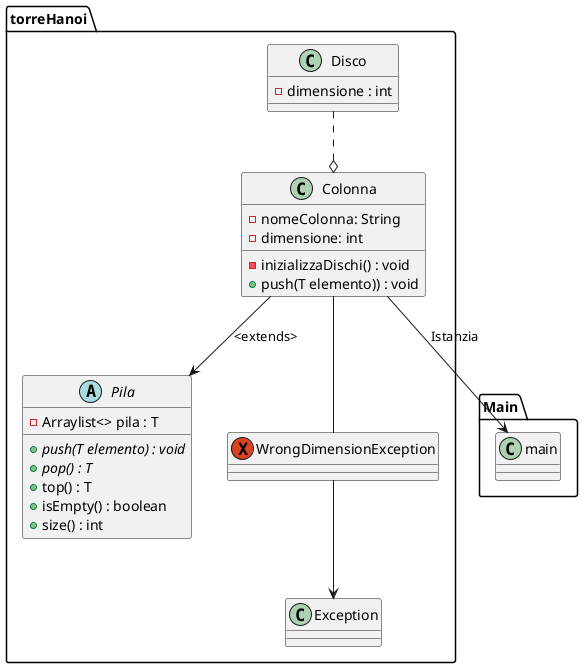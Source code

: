 @startuml
package torreHanoi{

    abstract class Pila{
        - Arraylist<> pila : T
        + {abstract}push(T elemento) : void
        + {abstract}pop() : T
        + top() : T
        + isEmpty() : boolean
        + size() : int
    }

    class Colonna{
        - nomeColonna: String
        - dimensione: int
        - inizializzaDischi() : void
        + push(T elemento)) : void
    }
    class Disco{
        - dimensione : int
    }

    Exception WrongDimensionException {

    }

    Class Exception{
    }
}

package Main{
    class main{
    }
}

Colonna --> main : Istanzia

WrongDimensionException --> Exception
Colonna -- WrongDimensionException

Colonna --> Pila : <extends>
Disco ..o Colonna
@enduml